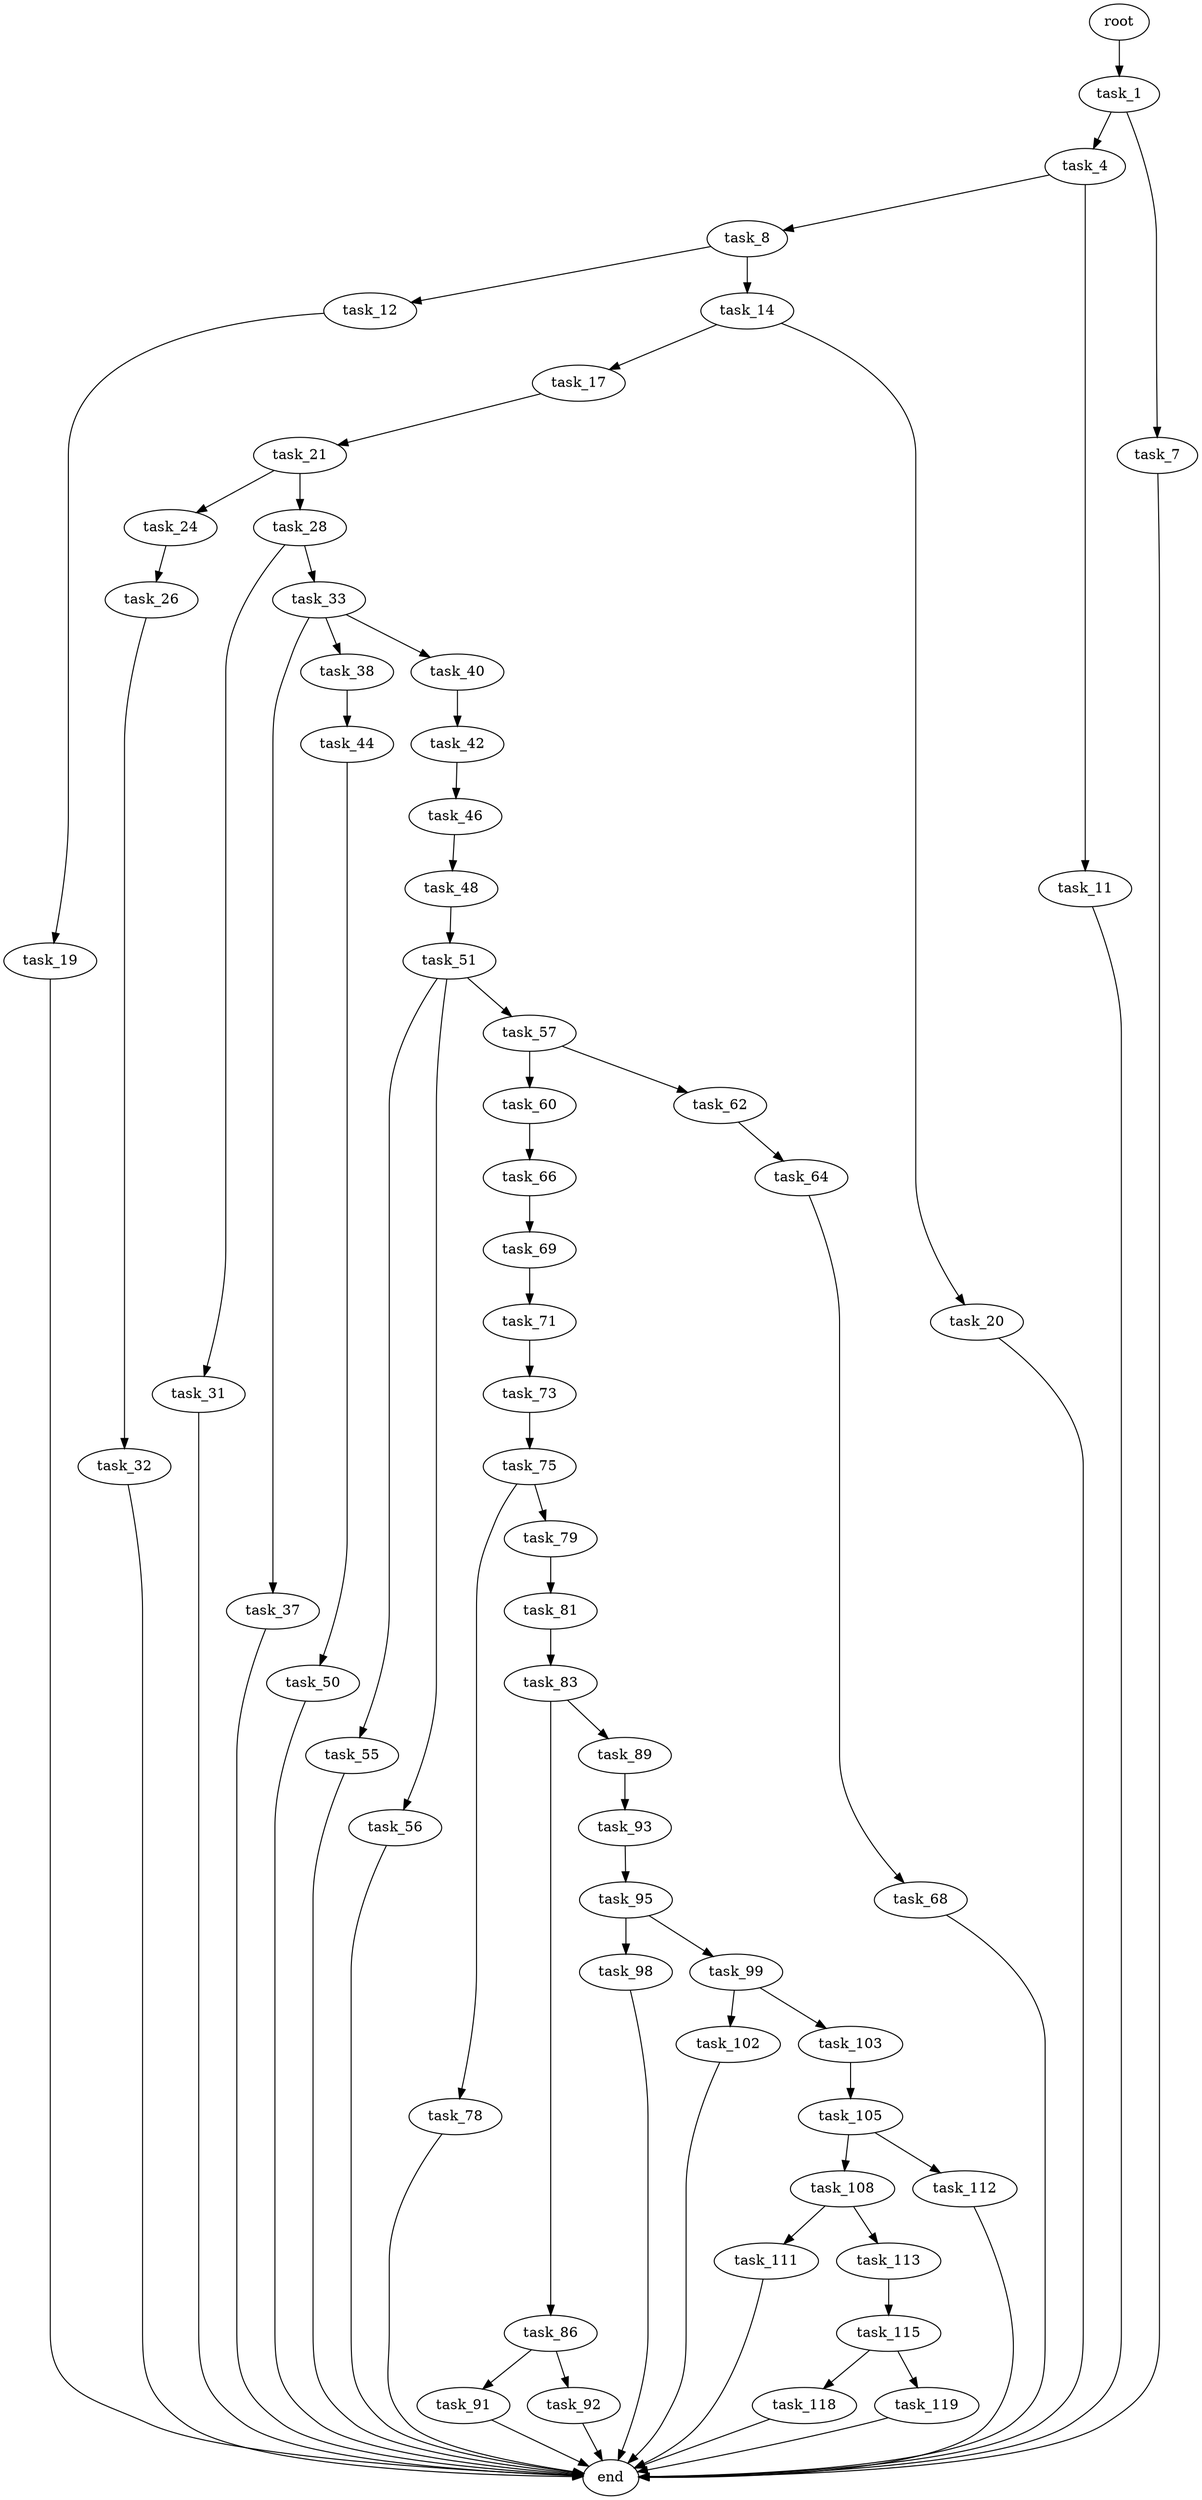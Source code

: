 digraph G {
  root [size="0.000000"];
  task_1 [size="1073741824000.000000"];
  task_4 [size="358776489748.000000"];
  task_7 [size="231928233984.000000"];
  task_8 [size="669904190559.000000"];
  task_11 [size="8589934592.000000"];
  end [size="0.000000"];
  task_12 [size="20951194721.000000"];
  task_14 [size="68719476736.000000"];
  task_19 [size="317822998332.000000"];
  task_17 [size="68719476736.000000"];
  task_20 [size="33363813004.000000"];
  task_21 [size="390286987323.000000"];
  task_24 [size="4404244470.000000"];
  task_28 [size="368293445632.000000"];
  task_26 [size="11620312623.000000"];
  task_32 [size="134217728000.000000"];
  task_31 [size="18422143078.000000"];
  task_33 [size="4617560316.000000"];
  task_37 [size="28991029248.000000"];
  task_38 [size="231928233984.000000"];
  task_40 [size="28991029248.000000"];
  task_44 [size="231928233984.000000"];
  task_42 [size="467284952056.000000"];
  task_46 [size="17644536170.000000"];
  task_50 [size="973556108742.000000"];
  task_48 [size="231928233984.000000"];
  task_51 [size="231928233984.000000"];
  task_55 [size="231928233984.000000"];
  task_56 [size="231928233984.000000"];
  task_57 [size="280615919174.000000"];
  task_60 [size="92376112489.000000"];
  task_62 [size="38980169734.000000"];
  task_66 [size="231928233984.000000"];
  task_64 [size="94835956181.000000"];
  task_68 [size="22878854226.000000"];
  task_69 [size="293155737644.000000"];
  task_71 [size="505152321232.000000"];
  task_73 [size="14618337412.000000"];
  task_75 [size="40570746356.000000"];
  task_78 [size="196071413654.000000"];
  task_79 [size="20567476880.000000"];
  task_81 [size="782757789696.000000"];
  task_83 [size="78192540727.000000"];
  task_86 [size="629914240421.000000"];
  task_89 [size="782757789696.000000"];
  task_91 [size="1073741824000.000000"];
  task_92 [size="67243533367.000000"];
  task_93 [size="18984689075.000000"];
  task_95 [size="549755813888.000000"];
  task_98 [size="134217728000.000000"];
  task_99 [size="1073741824000.000000"];
  task_102 [size="6382237446.000000"];
  task_103 [size="368293445632.000000"];
  task_105 [size="23022579385.000000"];
  task_108 [size="848664242845.000000"];
  task_112 [size="19469800771.000000"];
  task_111 [size="31823459742.000000"];
  task_113 [size="1010066792941.000000"];
  task_115 [size="68719476736.000000"];
  task_118 [size="14089236577.000000"];
  task_119 [size="134217728000.000000"];

  root -> task_1 [size="1.000000"];
  task_1 -> task_4 [size="838860800.000000"];
  task_1 -> task_7 [size="838860800.000000"];
  task_4 -> task_8 [size="301989888.000000"];
  task_4 -> task_11 [size="301989888.000000"];
  task_7 -> end [size="1.000000"];
  task_8 -> task_12 [size="679477248.000000"];
  task_8 -> task_14 [size="679477248.000000"];
  task_11 -> end [size="1.000000"];
  task_12 -> task_19 [size="411041792.000000"];
  task_14 -> task_17 [size="134217728.000000"];
  task_14 -> task_20 [size="134217728.000000"];
  task_19 -> end [size="1.000000"];
  task_17 -> task_21 [size="134217728.000000"];
  task_20 -> end [size="1.000000"];
  task_21 -> task_24 [size="301989888.000000"];
  task_21 -> task_28 [size="301989888.000000"];
  task_24 -> task_26 [size="209715200.000000"];
  task_28 -> task_31 [size="411041792.000000"];
  task_28 -> task_33 [size="411041792.000000"];
  task_26 -> task_32 [size="209715200.000000"];
  task_32 -> end [size="1.000000"];
  task_31 -> end [size="1.000000"];
  task_33 -> task_37 [size="134217728.000000"];
  task_33 -> task_38 [size="134217728.000000"];
  task_33 -> task_40 [size="134217728.000000"];
  task_37 -> end [size="1.000000"];
  task_38 -> task_44 [size="301989888.000000"];
  task_40 -> task_42 [size="75497472.000000"];
  task_44 -> task_50 [size="301989888.000000"];
  task_42 -> task_46 [size="536870912.000000"];
  task_46 -> task_48 [size="411041792.000000"];
  task_50 -> end [size="1.000000"];
  task_48 -> task_51 [size="301989888.000000"];
  task_51 -> task_55 [size="301989888.000000"];
  task_51 -> task_56 [size="301989888.000000"];
  task_51 -> task_57 [size="301989888.000000"];
  task_55 -> end [size="1.000000"];
  task_56 -> end [size="1.000000"];
  task_57 -> task_60 [size="301989888.000000"];
  task_57 -> task_62 [size="301989888.000000"];
  task_60 -> task_66 [size="75497472.000000"];
  task_62 -> task_64 [size="33554432.000000"];
  task_66 -> task_69 [size="301989888.000000"];
  task_64 -> task_68 [size="75497472.000000"];
  task_68 -> end [size="1.000000"];
  task_69 -> task_71 [size="679477248.000000"];
  task_71 -> task_73 [size="536870912.000000"];
  task_73 -> task_75 [size="301989888.000000"];
  task_75 -> task_78 [size="33554432.000000"];
  task_75 -> task_79 [size="33554432.000000"];
  task_78 -> end [size="1.000000"];
  task_79 -> task_81 [size="679477248.000000"];
  task_81 -> task_83 [size="679477248.000000"];
  task_83 -> task_86 [size="209715200.000000"];
  task_83 -> task_89 [size="209715200.000000"];
  task_86 -> task_91 [size="411041792.000000"];
  task_86 -> task_92 [size="411041792.000000"];
  task_89 -> task_93 [size="679477248.000000"];
  task_91 -> end [size="1.000000"];
  task_92 -> end [size="1.000000"];
  task_93 -> task_95 [size="301989888.000000"];
  task_95 -> task_98 [size="536870912.000000"];
  task_95 -> task_99 [size="536870912.000000"];
  task_98 -> end [size="1.000000"];
  task_99 -> task_102 [size="838860800.000000"];
  task_99 -> task_103 [size="838860800.000000"];
  task_102 -> end [size="1.000000"];
  task_103 -> task_105 [size="411041792.000000"];
  task_105 -> task_108 [size="411041792.000000"];
  task_105 -> task_112 [size="411041792.000000"];
  task_108 -> task_111 [size="679477248.000000"];
  task_108 -> task_113 [size="679477248.000000"];
  task_112 -> end [size="1.000000"];
  task_111 -> end [size="1.000000"];
  task_113 -> task_115 [size="838860800.000000"];
  task_115 -> task_118 [size="134217728.000000"];
  task_115 -> task_119 [size="134217728.000000"];
  task_118 -> end [size="1.000000"];
  task_119 -> end [size="1.000000"];
}
